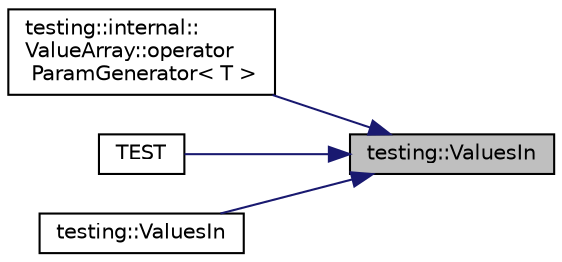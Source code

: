 digraph "testing::ValuesIn"
{
 // LATEX_PDF_SIZE
  bgcolor="transparent";
  edge [fontname="Helvetica",fontsize="10",labelfontname="Helvetica",labelfontsize="10"];
  node [fontname="Helvetica",fontsize="10",shape=record];
  rankdir="RL";
  Node1 [label="testing::ValuesIn",height=0.2,width=0.4,color="black", fillcolor="grey75", style="filled", fontcolor="black",tooltip=" "];
  Node1 -> Node2 [dir="back",color="midnightblue",fontsize="10",style="solid",fontname="Helvetica"];
  Node2 [label="testing::internal::\lValueArray::operator\l ParamGenerator\< T \>",height=0.2,width=0.4,color="black",URL="$classtesting_1_1internal_1_1ValueArray.html#a019560f10debdce5f47bb18c0e5261b5",tooltip=" "];
  Node1 -> Node3 [dir="back",color="midnightblue",fontsize="10",style="solid",fontname="Helvetica"];
  Node3 [label="TEST",height=0.2,width=0.4,color="black",URL="$googletest-param-test-test_8cc.html#abfcf3f3f6fcd742e3e85daf552f02b40",tooltip=" "];
  Node1 -> Node4 [dir="back",color="midnightblue",fontsize="10",style="solid",fontname="Helvetica"];
  Node4 [label="testing::ValuesIn",height=0.2,width=0.4,color="black",URL="$namespacetesting.html#a0b9ea6594ac06ad5d9eba2511ffa0fb7",tooltip=" "];
}
